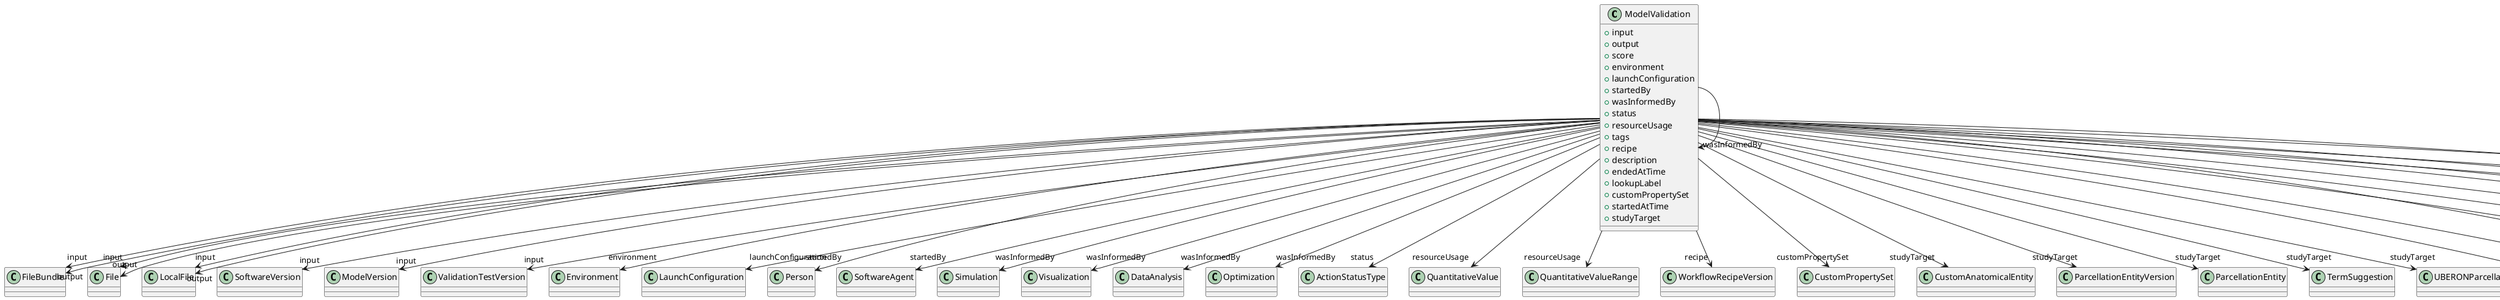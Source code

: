 @startuml
class ModelValidation {
+input
+output
+score
+environment
+launchConfiguration
+startedBy
+wasInformedBy
+status
+resourceUsage
+tags
+recipe
+description
+endedAtTime
+lookupLabel
+customPropertySet
+startedAtTime
+studyTarget

}
ModelValidation -d-> "input" FileBundle
ModelValidation -d-> "input" File
ModelValidation -d-> "input" LocalFile
ModelValidation -d-> "input" SoftwareVersion
ModelValidation -d-> "input" ModelVersion
ModelValidation -d-> "input" ValidationTestVersion
ModelValidation -d-> "output" FileBundle
ModelValidation -d-> "output" File
ModelValidation -d-> "output" LocalFile
ModelValidation -d-> "environment" Environment
ModelValidation -d-> "launchConfiguration" LaunchConfiguration
ModelValidation -d-> "startedBy" Person
ModelValidation -d-> "startedBy" SoftwareAgent
ModelValidation -d-> "wasInformedBy" Simulation
ModelValidation -d-> "wasInformedBy" Visualization
ModelValidation -d-> "wasInformedBy" ModelValidation
ModelValidation -d-> "wasInformedBy" DataAnalysis
ModelValidation -d-> "wasInformedBy" Optimization
ModelValidation -d-> "status" ActionStatusType
ModelValidation -d-> "resourceUsage" QuantitativeValue
ModelValidation -d-> "resourceUsage" QuantitativeValueRange
ModelValidation -d-> "recipe" WorkflowRecipeVersion
ModelValidation -d-> "customPropertySet" CustomPropertySet
ModelValidation -d-> "studyTarget" CustomAnatomicalEntity
ModelValidation -d-> "studyTarget" ParcellationEntityVersion
ModelValidation -d-> "studyTarget" ParcellationEntity
ModelValidation -d-> "studyTarget" TermSuggestion
ModelValidation -d-> "studyTarget" UBERONParcellation
ModelValidation -d-> "studyTarget" Handedness
ModelValidation -d-> "studyTarget" BiologicalSex
ModelValidation -d-> "studyTarget" Disease
ModelValidation -d-> "studyTarget" BreedingType
ModelValidation -d-> "studyTarget" BiologicalOrder
ModelValidation -d-> "studyTarget" MolecularEntity
ModelValidation -d-> "studyTarget" DiseaseModel
ModelValidation -d-> "studyTarget" CellCultureType
ModelValidation -d-> "studyTarget" Species
ModelValidation -d-> "studyTarget" GeneticStrainType
ModelValidation -d-> "studyTarget" CellType
ModelValidation -d-> "studyTarget" SubcellularEntity
ModelValidation -d-> "studyTarget" Organ

@enduml